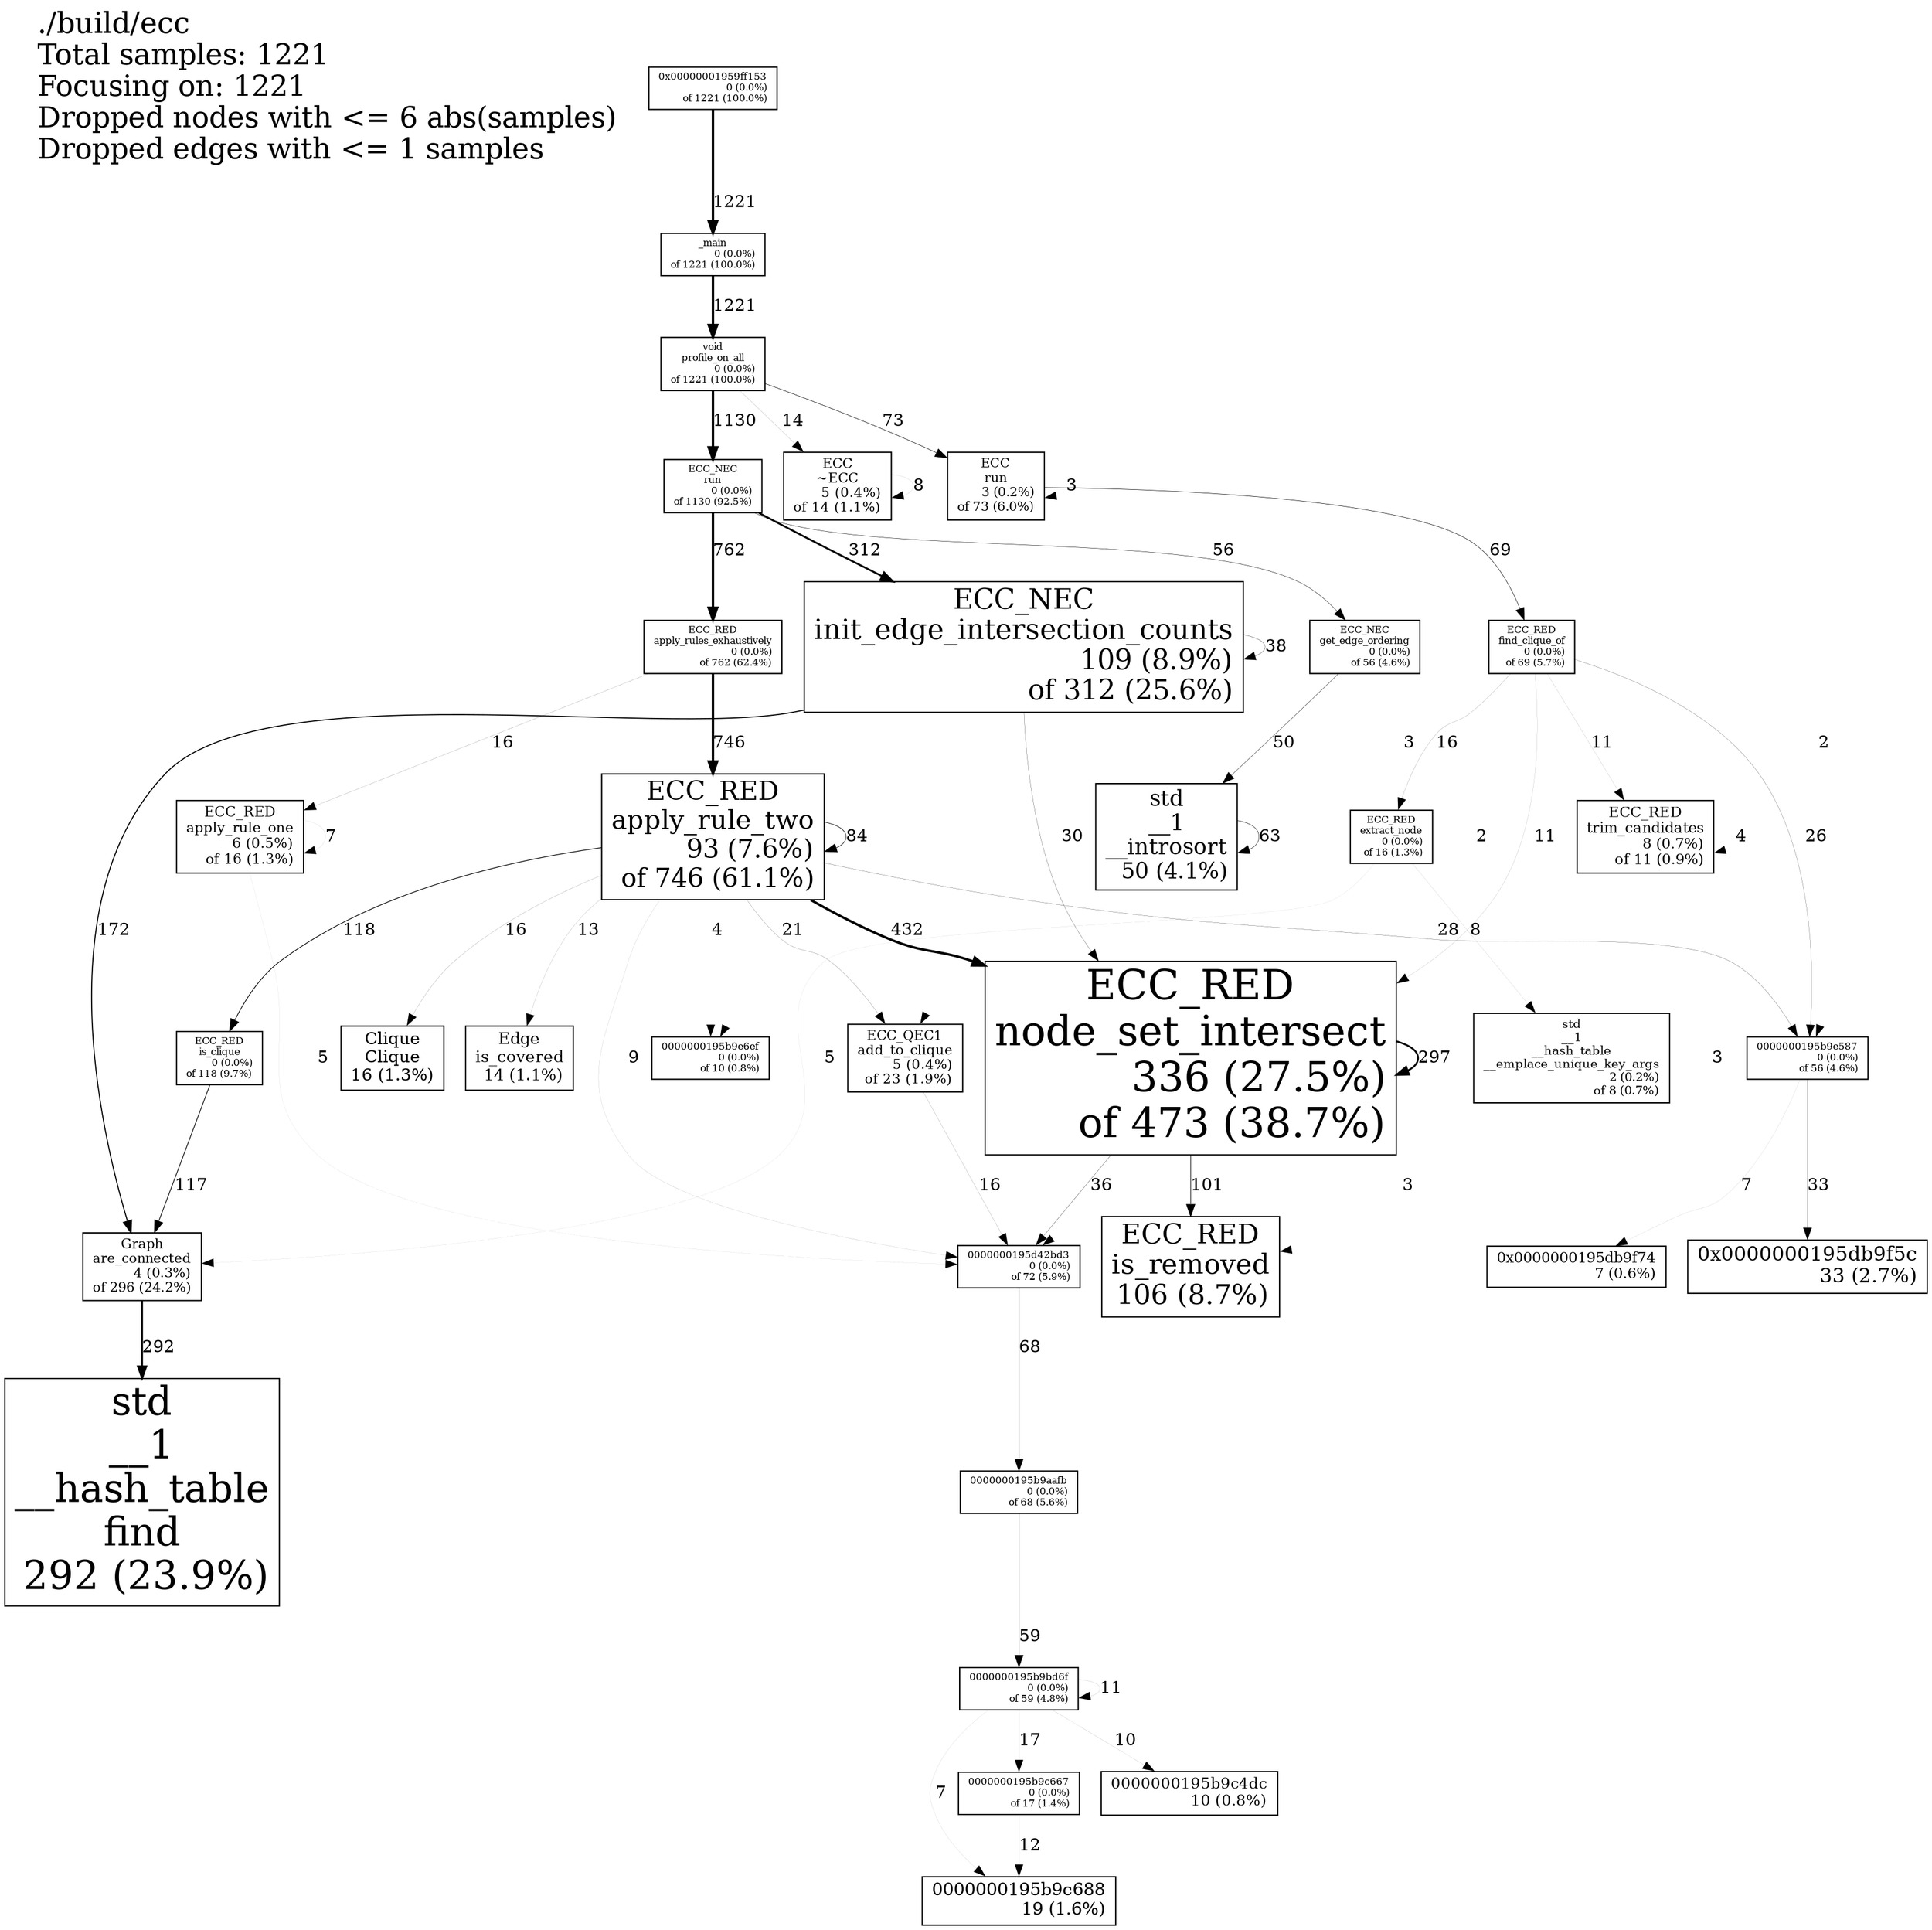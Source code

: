 digraph "./build/ecc; 1221 samples" {
node [width=0.375,height=0.25];
Legend [shape=box,fontsize=24,shape=plaintext,label="./build/ecc\lTotal samples: 1221\lFocusing on: 1221\lDropped nodes with <= 6 abs(samples)\lDropped edges with <= 1 samples\l"];
N1 [label="0x00000001959ff153\n0 (0.0%)\rof 1221 (100.0%)\r",shape=box,fontsize=8.0];
N2 [label="_main\n0 (0.0%)\rof 1221 (100.0%)\r",shape=box,fontsize=8.0];
N3 [label="void\nprofile_on_all\n0 (0.0%)\rof 1221 (100.0%)\r",shape=box,fontsize=8.0];
N4 [label="ECC_NEC\nrun\n0 (0.0%)\rof 1130 (92.5%)\r",shape=box,fontsize=8.0];
N5 [label="ECC_RED\napply_rules_exhaustively\n0 (0.0%)\rof 762 (62.4%)\r",shape=box,fontsize=8.0];
N6 [label="ECC_RED\napply_rule_two\n93 (7.6%)\rof 746 (61.1%)\r",shape=box,fontsize=21.8];
N7 [label="ECC_RED\nnode_set_intersect\n336 (27.5%)\rof 473 (38.7%)\r",shape=box,fontsize=34.2];
N8 [label="ECC_NEC\ninit_edge_intersection_counts\n109 (8.9%)\rof 312 (25.6%)\r",shape=box,fontsize=22.9];
N9 [label="Graph\nare_connected\n4 (0.3%)\rof 296 (24.2%)\r",shape=box,fontsize=10.9];
N10 [label="std\n__1\n__hash_table\nfind\n292 (23.9%)\r",shape=box,fontsize=32.5];
N11 [label="ECC_RED\nis_clique\n0 (0.0%)\rof 118 (9.7%)\r",shape=box,fontsize=8.0];
N12 [label="ECC_RED\nis_removed\n106 (8.7%)\r",shape=box,fontsize=22.7];
N13 [label="ECC\nrun\n3 (0.2%)\rof 73 (6.0%)\r",shape=box,fontsize=10.5];
N14 [label="0000000195d42bd3\n0 (0.0%)\rof 72 (5.9%)\r",shape=box,fontsize=8.0];
N15 [label="ECC_RED\nfind_clique_of\n0 (0.0%)\rof 69 (5.7%)\r",shape=box,fontsize=8.0];
N16 [label="0000000195b9aafb\n0 (0.0%)\rof 68 (5.6%)\r",shape=box,fontsize=8.0];
N17 [label="0000000195b9bd6f\n0 (0.0%)\rof 59 (4.8%)\r",shape=box,fontsize=8.0];
N18 [label="0000000195b9e587\n0 (0.0%)\rof 56 (4.6%)\r",shape=box,fontsize=8.0];
N19 [label="ECC_NEC\nget_edge_ordering\n0 (0.0%)\rof 56 (4.6%)\r",shape=box,fontsize=8.0];
N20 [label="std\n__1\n__introsort\n50 (4.1%)\r",shape=box,fontsize=18.1];
N21 [label="0x0000000195db9f5c\n33 (2.7%)\r",shape=box,fontsize=16.2];
N22 [label="ECC_QEC1\nadd_to_clique\n5 (0.4%)\rof 23 (1.9%)\r",shape=box,fontsize=11.2];
N23 [label="0000000195b9c688\n19 (1.6%)\r",shape=box,fontsize=14.2];
N24 [label="0000000195b9c667\n0 (0.0%)\rof 17 (1.4%)\r",shape=box,fontsize=8.0];
N25 [label="Clique\nClique\n16 (1.3%)\r",shape=box,fontsize=13.7];
N26 [label="ECC_RED\napply_rule_one\n6 (0.5%)\rof 16 (1.3%)\r",shape=box,fontsize=11.5];
N27 [label="ECC_RED\nextract_node\n0 (0.0%)\rof 16 (1.3%)\r",shape=box,fontsize=8.0];
N28 [label="ECC\n~ECC\n5 (0.4%)\rof 14 (1.1%)\r",shape=box,fontsize=11.2];
N29 [label="Edge\nis_covered\n14 (1.1%)\r",shape=box,fontsize=13.4];
N30 [label="ECC_RED\ntrim_candidates\n8 (0.7%)\rof 11 (0.9%)\r",shape=box,fontsize=12.0];
N31 [label="0000000195b9c4dc\n10 (0.8%)\r",shape=box,fontsize=12.5];
N32 [label="0000000195b9e6ef\n0 (0.0%)\rof 10 (0.8%)\r",shape=box,fontsize=8.0];
N33 [label="std\n__1\n__hash_table\n__emplace_unique_key_args\n2 (0.2%)\rof 8 (0.7%)\r",shape=box,fontsize=10.0];
N34 [label="0x0000000195db9f74\n7 (0.6%)\r",shape=box,fontsize=11.8];
N2 -> N3 [label=1221, weight=144, style="setlinewidth(2.000000)"];
N1 -> N2 [label=1221, weight=144, style="setlinewidth(2.000000)"];
N3 -> N4 [label=1130, weight=137, style="setlinewidth(2.000000)"];
N4 -> N5 [label=762, weight=104, style="setlinewidth(2.000000)"];
N5 -> N6 [label=746, weight=102, style="setlinewidth(2.000000)"];
N6 -> N7 [label=432, weight=69, style="setlinewidth(2.000000)"];
N4 -> N8 [label=312, weight=55, style="setlinewidth(1.533170)"];
N7 -> N7 [label=297, weight=53, style="setlinewidth(1.459459)"];
N9 -> N10 [label=292, weight=53, style="setlinewidth(1.434889)"];
N8 -> N9 [label=172, weight=36, style="setlinewidth(0.845209)"];
N6 -> N11 [label=118, weight=28, style="setlinewidth(0.579853)"];
N11 -> N9 [label=117, weight=28, style="setlinewidth(0.574939)"];
N7 -> N12 [label=101, weight=25, style="setlinewidth(0.496314)"];
N6 -> N6 [label=84, weight=22, style="setlinewidth(0.412776)"];
N3 -> N13 [label=73, weight=20, style="setlinewidth(0.358722)"];
N13 -> N15 [label=69, weight=19, style="setlinewidth(0.339066)"];
N14 -> N16 [label=68, weight=19, style="setlinewidth(0.334152)"];
N20 -> N20 [label=63, weight=18, style="setlinewidth(0.309582)"];
N16 -> N17 [label=59, weight=17, style="setlinewidth(0.289926)"];
N4 -> N19 [label=56, weight=16, style="setlinewidth(0.275184)"];
N19 -> N20 [label=50, weight=15, style="setlinewidth(0.245700)"];
N8 -> N8 [label=38, weight=12, style="setlinewidth(0.186732)"];
N7 -> N14 [label=36, weight=12, style="setlinewidth(0.176904)"];
N18 -> N21 [label=33, weight=11, style="setlinewidth(0.162162)"];
N8 -> N7 [label=30, weight=10, style="setlinewidth(0.147420)"];
N6 -> N18 [label=28, weight=10, style="setlinewidth(0.137592)"];
N15 -> N18 [label=26, weight=9, style="setlinewidth(0.127764)"];
N6 -> N22 [label=21, weight=8, style="setlinewidth(0.103194)"];
N17 -> N24 [label=17, weight=7, style="setlinewidth(0.083538)"];
N6 -> N25 [label=16, weight=6, style="setlinewidth(0.078624)"];
N15 -> N27 [label=16, weight=6, style="setlinewidth(0.078624)"];
N22 -> N14 [label=16, weight=6, style="setlinewidth(0.078624)"];
N5 -> N26 [label=16, weight=6, style="setlinewidth(0.078624)"];
N3 -> N28 [label=14, weight=6, style="setlinewidth(0.068796)"];
N6 -> N29 [label=13, weight=6, style="setlinewidth(0.063882)"];
N24 -> N23 [label=12, weight=5, style="setlinewidth(0.058968)"];
N15 -> N30 [label=11, weight=5, style="setlinewidth(0.054054)"];
N17 -> N17 [label=11, weight=5, style="setlinewidth(0.054054)"];
N15 -> N7 [label=11, weight=5, style="setlinewidth(0.054054)"];
N17 -> N31 [label=10, weight=5, style="setlinewidth(0.049140)"];
N6 -> N14 [label=9, weight=4, style="setlinewidth(0.044226)"];
N28 -> N28 [label=8, weight=4, style="setlinewidth(0.039312)"];
N27 -> N33 [label=8, weight=4, style="setlinewidth(0.039312)"];
N18 -> N34 [label=7, weight=3, style="setlinewidth(0.034398)"];
N17 -> N23 [label=7, weight=3, style="setlinewidth(0.034398)"];
N26 -> N26 [label=7, weight=3, style="setlinewidth(0.034398)"];
N26 -> N14 [label=5, weight=3, style="setlinewidth(0.024570)"];
N27 -> N9 [label=5, weight=3, style="setlinewidth(0.024570)"];
N6 -> N32 [label=4, weight=2, style="setlinewidth(0.019656)"];
N30 -> N30 [label=4, weight=2, style="setlinewidth(0.019656)"];
N33 -> N14 [label=3, weight=2, style="setlinewidth(0.014742)"];
N30 -> N12 [label=3, weight=2, style="setlinewidth(0.014742)"];
N28 -> N32 [label=3, weight=2, style="setlinewidth(0.014742)"];
N13 -> N13 [label=3, weight=2, style="setlinewidth(0.014742)"];
N28 -> N18 [label=2, weight=1, style="setlinewidth(0.009828)"];
N15 -> N22 [label=2, weight=1, style="setlinewidth(0.009828)"];
}
